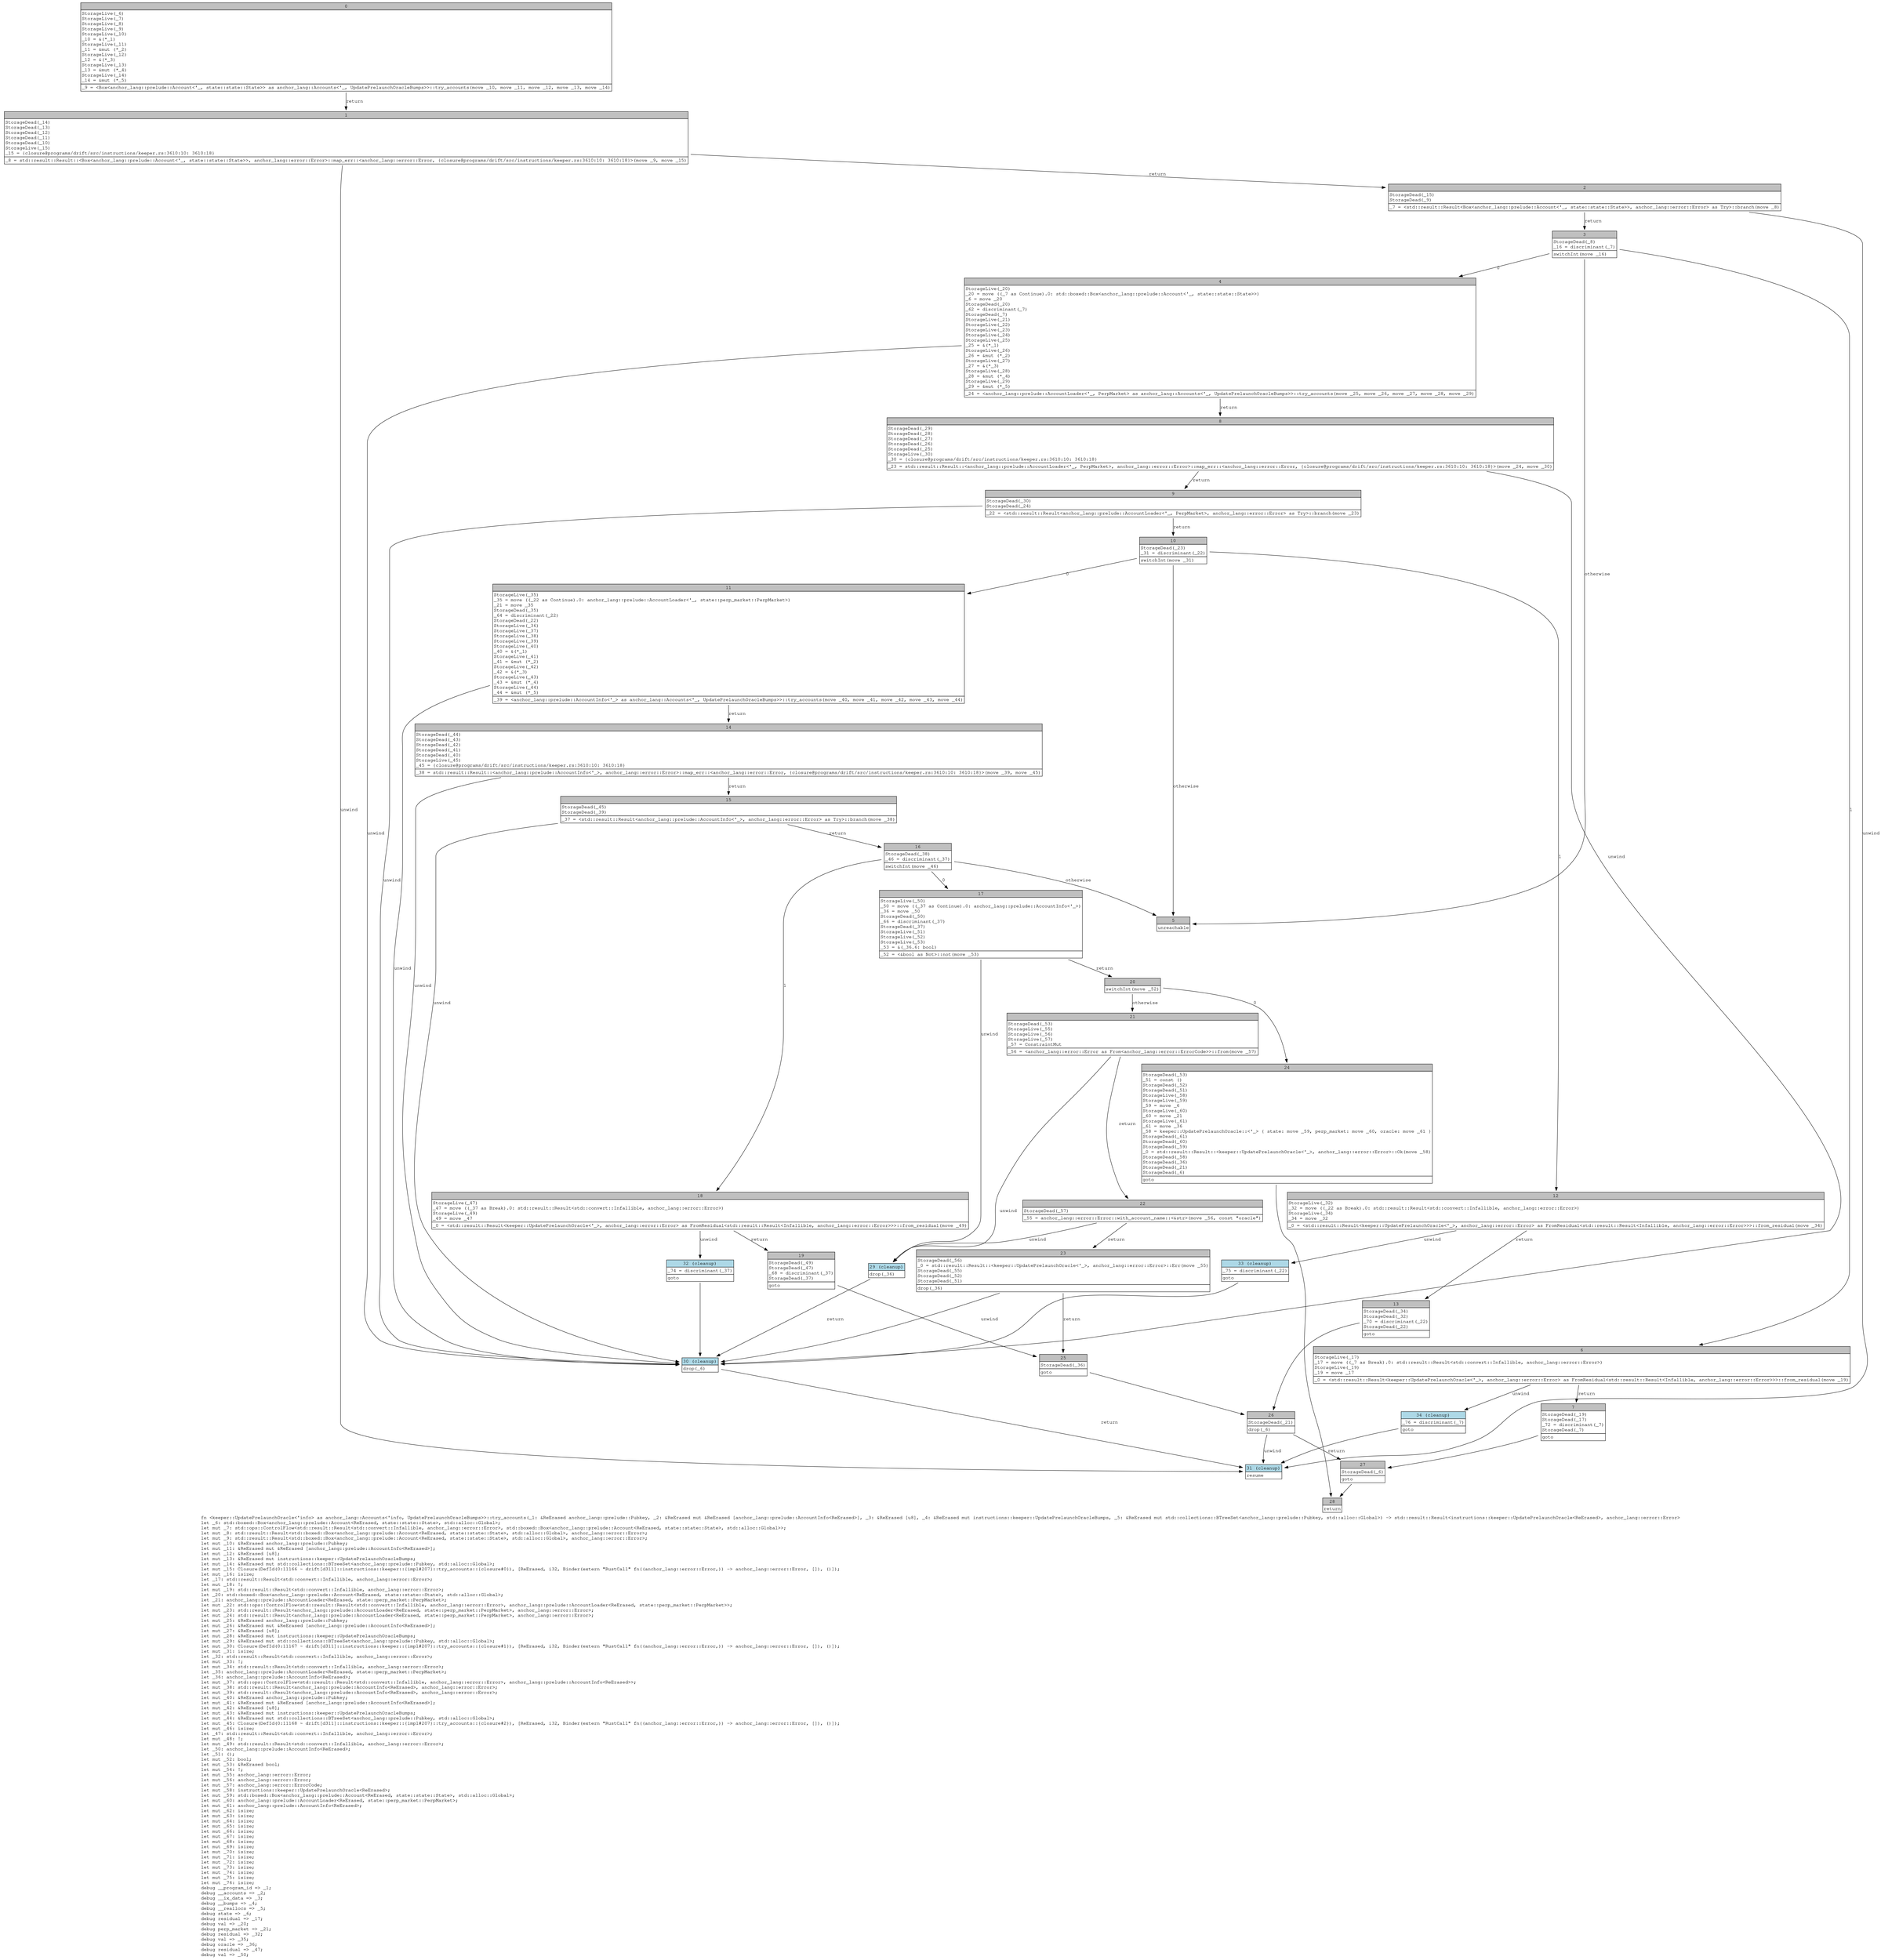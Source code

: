 digraph Mir_0_11165 {
    graph [fontname="Courier, monospace"];
    node [fontname="Courier, monospace"];
    edge [fontname="Courier, monospace"];
    label=<fn &lt;keeper::UpdatePrelaunchOracle&lt;'info&gt; as anchor_lang::Accounts&lt;'info, UpdatePrelaunchOracleBumps&gt;&gt;::try_accounts(_1: &amp;ReErased anchor_lang::prelude::Pubkey, _2: &amp;ReErased mut &amp;ReErased [anchor_lang::prelude::AccountInfo&lt;ReErased&gt;], _3: &amp;ReErased [u8], _4: &amp;ReErased mut instructions::keeper::UpdatePrelaunchOracleBumps, _5: &amp;ReErased mut std::collections::BTreeSet&lt;anchor_lang::prelude::Pubkey, std::alloc::Global&gt;) -&gt; std::result::Result&lt;instructions::keeper::UpdatePrelaunchOracle&lt;ReErased&gt;, anchor_lang::error::Error&gt;<br align="left"/>let _6: std::boxed::Box&lt;anchor_lang::prelude::Account&lt;ReErased, state::state::State&gt;, std::alloc::Global&gt;;<br align="left"/>let mut _7: std::ops::ControlFlow&lt;std::result::Result&lt;std::convert::Infallible, anchor_lang::error::Error&gt;, std::boxed::Box&lt;anchor_lang::prelude::Account&lt;ReErased, state::state::State&gt;, std::alloc::Global&gt;&gt;;<br align="left"/>let mut _8: std::result::Result&lt;std::boxed::Box&lt;anchor_lang::prelude::Account&lt;ReErased, state::state::State&gt;, std::alloc::Global&gt;, anchor_lang::error::Error&gt;;<br align="left"/>let mut _9: std::result::Result&lt;std::boxed::Box&lt;anchor_lang::prelude::Account&lt;ReErased, state::state::State&gt;, std::alloc::Global&gt;, anchor_lang::error::Error&gt;;<br align="left"/>let mut _10: &amp;ReErased anchor_lang::prelude::Pubkey;<br align="left"/>let mut _11: &amp;ReErased mut &amp;ReErased [anchor_lang::prelude::AccountInfo&lt;ReErased&gt;];<br align="left"/>let mut _12: &amp;ReErased [u8];<br align="left"/>let mut _13: &amp;ReErased mut instructions::keeper::UpdatePrelaunchOracleBumps;<br align="left"/>let mut _14: &amp;ReErased mut std::collections::BTreeSet&lt;anchor_lang::prelude::Pubkey, std::alloc::Global&gt;;<br align="left"/>let mut _15: Closure(DefId(0:11166 ~ drift[d311]::instructions::keeper::{impl#207}::try_accounts::{closure#0}), [ReErased, i32, Binder(extern &quot;RustCall&quot; fn((anchor_lang::error::Error,)) -&gt; anchor_lang::error::Error, []), ()]);<br align="left"/>let mut _16: isize;<br align="left"/>let _17: std::result::Result&lt;std::convert::Infallible, anchor_lang::error::Error&gt;;<br align="left"/>let mut _18: !;<br align="left"/>let mut _19: std::result::Result&lt;std::convert::Infallible, anchor_lang::error::Error&gt;;<br align="left"/>let _20: std::boxed::Box&lt;anchor_lang::prelude::Account&lt;ReErased, state::state::State&gt;, std::alloc::Global&gt;;<br align="left"/>let _21: anchor_lang::prelude::AccountLoader&lt;ReErased, state::perp_market::PerpMarket&gt;;<br align="left"/>let mut _22: std::ops::ControlFlow&lt;std::result::Result&lt;std::convert::Infallible, anchor_lang::error::Error&gt;, anchor_lang::prelude::AccountLoader&lt;ReErased, state::perp_market::PerpMarket&gt;&gt;;<br align="left"/>let mut _23: std::result::Result&lt;anchor_lang::prelude::AccountLoader&lt;ReErased, state::perp_market::PerpMarket&gt;, anchor_lang::error::Error&gt;;<br align="left"/>let mut _24: std::result::Result&lt;anchor_lang::prelude::AccountLoader&lt;ReErased, state::perp_market::PerpMarket&gt;, anchor_lang::error::Error&gt;;<br align="left"/>let mut _25: &amp;ReErased anchor_lang::prelude::Pubkey;<br align="left"/>let mut _26: &amp;ReErased mut &amp;ReErased [anchor_lang::prelude::AccountInfo&lt;ReErased&gt;];<br align="left"/>let mut _27: &amp;ReErased [u8];<br align="left"/>let mut _28: &amp;ReErased mut instructions::keeper::UpdatePrelaunchOracleBumps;<br align="left"/>let mut _29: &amp;ReErased mut std::collections::BTreeSet&lt;anchor_lang::prelude::Pubkey, std::alloc::Global&gt;;<br align="left"/>let mut _30: Closure(DefId(0:11167 ~ drift[d311]::instructions::keeper::{impl#207}::try_accounts::{closure#1}), [ReErased, i32, Binder(extern &quot;RustCall&quot; fn((anchor_lang::error::Error,)) -&gt; anchor_lang::error::Error, []), ()]);<br align="left"/>let mut _31: isize;<br align="left"/>let _32: std::result::Result&lt;std::convert::Infallible, anchor_lang::error::Error&gt;;<br align="left"/>let mut _33: !;<br align="left"/>let mut _34: std::result::Result&lt;std::convert::Infallible, anchor_lang::error::Error&gt;;<br align="left"/>let _35: anchor_lang::prelude::AccountLoader&lt;ReErased, state::perp_market::PerpMarket&gt;;<br align="left"/>let _36: anchor_lang::prelude::AccountInfo&lt;ReErased&gt;;<br align="left"/>let mut _37: std::ops::ControlFlow&lt;std::result::Result&lt;std::convert::Infallible, anchor_lang::error::Error&gt;, anchor_lang::prelude::AccountInfo&lt;ReErased&gt;&gt;;<br align="left"/>let mut _38: std::result::Result&lt;anchor_lang::prelude::AccountInfo&lt;ReErased&gt;, anchor_lang::error::Error&gt;;<br align="left"/>let mut _39: std::result::Result&lt;anchor_lang::prelude::AccountInfo&lt;ReErased&gt;, anchor_lang::error::Error&gt;;<br align="left"/>let mut _40: &amp;ReErased anchor_lang::prelude::Pubkey;<br align="left"/>let mut _41: &amp;ReErased mut &amp;ReErased [anchor_lang::prelude::AccountInfo&lt;ReErased&gt;];<br align="left"/>let mut _42: &amp;ReErased [u8];<br align="left"/>let mut _43: &amp;ReErased mut instructions::keeper::UpdatePrelaunchOracleBumps;<br align="left"/>let mut _44: &amp;ReErased mut std::collections::BTreeSet&lt;anchor_lang::prelude::Pubkey, std::alloc::Global&gt;;<br align="left"/>let mut _45: Closure(DefId(0:11168 ~ drift[d311]::instructions::keeper::{impl#207}::try_accounts::{closure#2}), [ReErased, i32, Binder(extern &quot;RustCall&quot; fn((anchor_lang::error::Error,)) -&gt; anchor_lang::error::Error, []), ()]);<br align="left"/>let mut _46: isize;<br align="left"/>let _47: std::result::Result&lt;std::convert::Infallible, anchor_lang::error::Error&gt;;<br align="left"/>let mut _48: !;<br align="left"/>let mut _49: std::result::Result&lt;std::convert::Infallible, anchor_lang::error::Error&gt;;<br align="left"/>let _50: anchor_lang::prelude::AccountInfo&lt;ReErased&gt;;<br align="left"/>let _51: ();<br align="left"/>let mut _52: bool;<br align="left"/>let mut _53: &amp;ReErased bool;<br align="left"/>let mut _54: !;<br align="left"/>let mut _55: anchor_lang::error::Error;<br align="left"/>let mut _56: anchor_lang::error::Error;<br align="left"/>let mut _57: anchor_lang::error::ErrorCode;<br align="left"/>let mut _58: instructions::keeper::UpdatePrelaunchOracle&lt;ReErased&gt;;<br align="left"/>let mut _59: std::boxed::Box&lt;anchor_lang::prelude::Account&lt;ReErased, state::state::State&gt;, std::alloc::Global&gt;;<br align="left"/>let mut _60: anchor_lang::prelude::AccountLoader&lt;ReErased, state::perp_market::PerpMarket&gt;;<br align="left"/>let mut _61: anchor_lang::prelude::AccountInfo&lt;ReErased&gt;;<br align="left"/>let mut _62: isize;<br align="left"/>let mut _63: isize;<br align="left"/>let mut _64: isize;<br align="left"/>let mut _65: isize;<br align="left"/>let mut _66: isize;<br align="left"/>let mut _67: isize;<br align="left"/>let mut _68: isize;<br align="left"/>let mut _69: isize;<br align="left"/>let mut _70: isize;<br align="left"/>let mut _71: isize;<br align="left"/>let mut _72: isize;<br align="left"/>let mut _73: isize;<br align="left"/>let mut _74: isize;<br align="left"/>let mut _75: isize;<br align="left"/>let mut _76: isize;<br align="left"/>debug __program_id =&gt; _1;<br align="left"/>debug __accounts =&gt; _2;<br align="left"/>debug __ix_data =&gt; _3;<br align="left"/>debug __bumps =&gt; _4;<br align="left"/>debug __reallocs =&gt; _5;<br align="left"/>debug state =&gt; _6;<br align="left"/>debug residual =&gt; _17;<br align="left"/>debug val =&gt; _20;<br align="left"/>debug perp_market =&gt; _21;<br align="left"/>debug residual =&gt; _32;<br align="left"/>debug val =&gt; _35;<br align="left"/>debug oracle =&gt; _36;<br align="left"/>debug residual =&gt; _47;<br align="left"/>debug val =&gt; _50;<br align="left"/>>;
    bb0__0_11165 [shape="none", label=<<table border="0" cellborder="1" cellspacing="0"><tr><td bgcolor="gray" align="center" colspan="1">0</td></tr><tr><td align="left" balign="left">StorageLive(_6)<br/>StorageLive(_7)<br/>StorageLive(_8)<br/>StorageLive(_9)<br/>StorageLive(_10)<br/>_10 = &amp;(*_1)<br/>StorageLive(_11)<br/>_11 = &amp;mut (*_2)<br/>StorageLive(_12)<br/>_12 = &amp;(*_3)<br/>StorageLive(_13)<br/>_13 = &amp;mut (*_4)<br/>StorageLive(_14)<br/>_14 = &amp;mut (*_5)<br/></td></tr><tr><td align="left">_9 = &lt;Box&lt;anchor_lang::prelude::Account&lt;'_, state::state::State&gt;&gt; as anchor_lang::Accounts&lt;'_, UpdatePrelaunchOracleBumps&gt;&gt;::try_accounts(move _10, move _11, move _12, move _13, move _14)</td></tr></table>>];
    bb1__0_11165 [shape="none", label=<<table border="0" cellborder="1" cellspacing="0"><tr><td bgcolor="gray" align="center" colspan="1">1</td></tr><tr><td align="left" balign="left">StorageDead(_14)<br/>StorageDead(_13)<br/>StorageDead(_12)<br/>StorageDead(_11)<br/>StorageDead(_10)<br/>StorageLive(_15)<br/>_15 = {closure@programs/drift/src/instructions/keeper.rs:3610:10: 3610:18}<br/></td></tr><tr><td align="left">_8 = std::result::Result::&lt;Box&lt;anchor_lang::prelude::Account&lt;'_, state::state::State&gt;&gt;, anchor_lang::error::Error&gt;::map_err::&lt;anchor_lang::error::Error, {closure@programs/drift/src/instructions/keeper.rs:3610:10: 3610:18}&gt;(move _9, move _15)</td></tr></table>>];
    bb2__0_11165 [shape="none", label=<<table border="0" cellborder="1" cellspacing="0"><tr><td bgcolor="gray" align="center" colspan="1">2</td></tr><tr><td align="left" balign="left">StorageDead(_15)<br/>StorageDead(_9)<br/></td></tr><tr><td align="left">_7 = &lt;std::result::Result&lt;Box&lt;anchor_lang::prelude::Account&lt;'_, state::state::State&gt;&gt;, anchor_lang::error::Error&gt; as Try&gt;::branch(move _8)</td></tr></table>>];
    bb3__0_11165 [shape="none", label=<<table border="0" cellborder="1" cellspacing="0"><tr><td bgcolor="gray" align="center" colspan="1">3</td></tr><tr><td align="left" balign="left">StorageDead(_8)<br/>_16 = discriminant(_7)<br/></td></tr><tr><td align="left">switchInt(move _16)</td></tr></table>>];
    bb4__0_11165 [shape="none", label=<<table border="0" cellborder="1" cellspacing="0"><tr><td bgcolor="gray" align="center" colspan="1">4</td></tr><tr><td align="left" balign="left">StorageLive(_20)<br/>_20 = move ((_7 as Continue).0: std::boxed::Box&lt;anchor_lang::prelude::Account&lt;'_, state::state::State&gt;&gt;)<br/>_6 = move _20<br/>StorageDead(_20)<br/>_62 = discriminant(_7)<br/>StorageDead(_7)<br/>StorageLive(_21)<br/>StorageLive(_22)<br/>StorageLive(_23)<br/>StorageLive(_24)<br/>StorageLive(_25)<br/>_25 = &amp;(*_1)<br/>StorageLive(_26)<br/>_26 = &amp;mut (*_2)<br/>StorageLive(_27)<br/>_27 = &amp;(*_3)<br/>StorageLive(_28)<br/>_28 = &amp;mut (*_4)<br/>StorageLive(_29)<br/>_29 = &amp;mut (*_5)<br/></td></tr><tr><td align="left">_24 = &lt;anchor_lang::prelude::AccountLoader&lt;'_, PerpMarket&gt; as anchor_lang::Accounts&lt;'_, UpdatePrelaunchOracleBumps&gt;&gt;::try_accounts(move _25, move _26, move _27, move _28, move _29)</td></tr></table>>];
    bb5__0_11165 [shape="none", label=<<table border="0" cellborder="1" cellspacing="0"><tr><td bgcolor="gray" align="center" colspan="1">5</td></tr><tr><td align="left">unreachable</td></tr></table>>];
    bb6__0_11165 [shape="none", label=<<table border="0" cellborder="1" cellspacing="0"><tr><td bgcolor="gray" align="center" colspan="1">6</td></tr><tr><td align="left" balign="left">StorageLive(_17)<br/>_17 = move ((_7 as Break).0: std::result::Result&lt;std::convert::Infallible, anchor_lang::error::Error&gt;)<br/>StorageLive(_19)<br/>_19 = move _17<br/></td></tr><tr><td align="left">_0 = &lt;std::result::Result&lt;keeper::UpdatePrelaunchOracle&lt;'_&gt;, anchor_lang::error::Error&gt; as FromResidual&lt;std::result::Result&lt;Infallible, anchor_lang::error::Error&gt;&gt;&gt;::from_residual(move _19)</td></tr></table>>];
    bb7__0_11165 [shape="none", label=<<table border="0" cellborder="1" cellspacing="0"><tr><td bgcolor="gray" align="center" colspan="1">7</td></tr><tr><td align="left" balign="left">StorageDead(_19)<br/>StorageDead(_17)<br/>_72 = discriminant(_7)<br/>StorageDead(_7)<br/></td></tr><tr><td align="left">goto</td></tr></table>>];
    bb8__0_11165 [shape="none", label=<<table border="0" cellborder="1" cellspacing="0"><tr><td bgcolor="gray" align="center" colspan="1">8</td></tr><tr><td align="left" balign="left">StorageDead(_29)<br/>StorageDead(_28)<br/>StorageDead(_27)<br/>StorageDead(_26)<br/>StorageDead(_25)<br/>StorageLive(_30)<br/>_30 = {closure@programs/drift/src/instructions/keeper.rs:3610:10: 3610:18}<br/></td></tr><tr><td align="left">_23 = std::result::Result::&lt;anchor_lang::prelude::AccountLoader&lt;'_, PerpMarket&gt;, anchor_lang::error::Error&gt;::map_err::&lt;anchor_lang::error::Error, {closure@programs/drift/src/instructions/keeper.rs:3610:10: 3610:18}&gt;(move _24, move _30)</td></tr></table>>];
    bb9__0_11165 [shape="none", label=<<table border="0" cellborder="1" cellspacing="0"><tr><td bgcolor="gray" align="center" colspan="1">9</td></tr><tr><td align="left" balign="left">StorageDead(_30)<br/>StorageDead(_24)<br/></td></tr><tr><td align="left">_22 = &lt;std::result::Result&lt;anchor_lang::prelude::AccountLoader&lt;'_, PerpMarket&gt;, anchor_lang::error::Error&gt; as Try&gt;::branch(move _23)</td></tr></table>>];
    bb10__0_11165 [shape="none", label=<<table border="0" cellborder="1" cellspacing="0"><tr><td bgcolor="gray" align="center" colspan="1">10</td></tr><tr><td align="left" balign="left">StorageDead(_23)<br/>_31 = discriminant(_22)<br/></td></tr><tr><td align="left">switchInt(move _31)</td></tr></table>>];
    bb11__0_11165 [shape="none", label=<<table border="0" cellborder="1" cellspacing="0"><tr><td bgcolor="gray" align="center" colspan="1">11</td></tr><tr><td align="left" balign="left">StorageLive(_35)<br/>_35 = move ((_22 as Continue).0: anchor_lang::prelude::AccountLoader&lt;'_, state::perp_market::PerpMarket&gt;)<br/>_21 = move _35<br/>StorageDead(_35)<br/>_64 = discriminant(_22)<br/>StorageDead(_22)<br/>StorageLive(_36)<br/>StorageLive(_37)<br/>StorageLive(_38)<br/>StorageLive(_39)<br/>StorageLive(_40)<br/>_40 = &amp;(*_1)<br/>StorageLive(_41)<br/>_41 = &amp;mut (*_2)<br/>StorageLive(_42)<br/>_42 = &amp;(*_3)<br/>StorageLive(_43)<br/>_43 = &amp;mut (*_4)<br/>StorageLive(_44)<br/>_44 = &amp;mut (*_5)<br/></td></tr><tr><td align="left">_39 = &lt;anchor_lang::prelude::AccountInfo&lt;'_&gt; as anchor_lang::Accounts&lt;'_, UpdatePrelaunchOracleBumps&gt;&gt;::try_accounts(move _40, move _41, move _42, move _43, move _44)</td></tr></table>>];
    bb12__0_11165 [shape="none", label=<<table border="0" cellborder="1" cellspacing="0"><tr><td bgcolor="gray" align="center" colspan="1">12</td></tr><tr><td align="left" balign="left">StorageLive(_32)<br/>_32 = move ((_22 as Break).0: std::result::Result&lt;std::convert::Infallible, anchor_lang::error::Error&gt;)<br/>StorageLive(_34)<br/>_34 = move _32<br/></td></tr><tr><td align="left">_0 = &lt;std::result::Result&lt;keeper::UpdatePrelaunchOracle&lt;'_&gt;, anchor_lang::error::Error&gt; as FromResidual&lt;std::result::Result&lt;Infallible, anchor_lang::error::Error&gt;&gt;&gt;::from_residual(move _34)</td></tr></table>>];
    bb13__0_11165 [shape="none", label=<<table border="0" cellborder="1" cellspacing="0"><tr><td bgcolor="gray" align="center" colspan="1">13</td></tr><tr><td align="left" balign="left">StorageDead(_34)<br/>StorageDead(_32)<br/>_70 = discriminant(_22)<br/>StorageDead(_22)<br/></td></tr><tr><td align="left">goto</td></tr></table>>];
    bb14__0_11165 [shape="none", label=<<table border="0" cellborder="1" cellspacing="0"><tr><td bgcolor="gray" align="center" colspan="1">14</td></tr><tr><td align="left" balign="left">StorageDead(_44)<br/>StorageDead(_43)<br/>StorageDead(_42)<br/>StorageDead(_41)<br/>StorageDead(_40)<br/>StorageLive(_45)<br/>_45 = {closure@programs/drift/src/instructions/keeper.rs:3610:10: 3610:18}<br/></td></tr><tr><td align="left">_38 = std::result::Result::&lt;anchor_lang::prelude::AccountInfo&lt;'_&gt;, anchor_lang::error::Error&gt;::map_err::&lt;anchor_lang::error::Error, {closure@programs/drift/src/instructions/keeper.rs:3610:10: 3610:18}&gt;(move _39, move _45)</td></tr></table>>];
    bb15__0_11165 [shape="none", label=<<table border="0" cellborder="1" cellspacing="0"><tr><td bgcolor="gray" align="center" colspan="1">15</td></tr><tr><td align="left" balign="left">StorageDead(_45)<br/>StorageDead(_39)<br/></td></tr><tr><td align="left">_37 = &lt;std::result::Result&lt;anchor_lang::prelude::AccountInfo&lt;'_&gt;, anchor_lang::error::Error&gt; as Try&gt;::branch(move _38)</td></tr></table>>];
    bb16__0_11165 [shape="none", label=<<table border="0" cellborder="1" cellspacing="0"><tr><td bgcolor="gray" align="center" colspan="1">16</td></tr><tr><td align="left" balign="left">StorageDead(_38)<br/>_46 = discriminant(_37)<br/></td></tr><tr><td align="left">switchInt(move _46)</td></tr></table>>];
    bb17__0_11165 [shape="none", label=<<table border="0" cellborder="1" cellspacing="0"><tr><td bgcolor="gray" align="center" colspan="1">17</td></tr><tr><td align="left" balign="left">StorageLive(_50)<br/>_50 = move ((_37 as Continue).0: anchor_lang::prelude::AccountInfo&lt;'_&gt;)<br/>_36 = move _50<br/>StorageDead(_50)<br/>_66 = discriminant(_37)<br/>StorageDead(_37)<br/>StorageLive(_51)<br/>StorageLive(_52)<br/>StorageLive(_53)<br/>_53 = &amp;(_36.6: bool)<br/></td></tr><tr><td align="left">_52 = &lt;&amp;bool as Not&gt;::not(move _53)</td></tr></table>>];
    bb18__0_11165 [shape="none", label=<<table border="0" cellborder="1" cellspacing="0"><tr><td bgcolor="gray" align="center" colspan="1">18</td></tr><tr><td align="left" balign="left">StorageLive(_47)<br/>_47 = move ((_37 as Break).0: std::result::Result&lt;std::convert::Infallible, anchor_lang::error::Error&gt;)<br/>StorageLive(_49)<br/>_49 = move _47<br/></td></tr><tr><td align="left">_0 = &lt;std::result::Result&lt;keeper::UpdatePrelaunchOracle&lt;'_&gt;, anchor_lang::error::Error&gt; as FromResidual&lt;std::result::Result&lt;Infallible, anchor_lang::error::Error&gt;&gt;&gt;::from_residual(move _49)</td></tr></table>>];
    bb19__0_11165 [shape="none", label=<<table border="0" cellborder="1" cellspacing="0"><tr><td bgcolor="gray" align="center" colspan="1">19</td></tr><tr><td align="left" balign="left">StorageDead(_49)<br/>StorageDead(_47)<br/>_68 = discriminant(_37)<br/>StorageDead(_37)<br/></td></tr><tr><td align="left">goto</td></tr></table>>];
    bb20__0_11165 [shape="none", label=<<table border="0" cellborder="1" cellspacing="0"><tr><td bgcolor="gray" align="center" colspan="1">20</td></tr><tr><td align="left">switchInt(move _52)</td></tr></table>>];
    bb21__0_11165 [shape="none", label=<<table border="0" cellborder="1" cellspacing="0"><tr><td bgcolor="gray" align="center" colspan="1">21</td></tr><tr><td align="left" balign="left">StorageDead(_53)<br/>StorageLive(_55)<br/>StorageLive(_56)<br/>StorageLive(_57)<br/>_57 = ConstraintMut<br/></td></tr><tr><td align="left">_56 = &lt;anchor_lang::error::Error as From&lt;anchor_lang::error::ErrorCode&gt;&gt;::from(move _57)</td></tr></table>>];
    bb22__0_11165 [shape="none", label=<<table border="0" cellborder="1" cellspacing="0"><tr><td bgcolor="gray" align="center" colspan="1">22</td></tr><tr><td align="left" balign="left">StorageDead(_57)<br/></td></tr><tr><td align="left">_55 = anchor_lang::error::Error::with_account_name::&lt;&amp;str&gt;(move _56, const &quot;oracle&quot;)</td></tr></table>>];
    bb23__0_11165 [shape="none", label=<<table border="0" cellborder="1" cellspacing="0"><tr><td bgcolor="gray" align="center" colspan="1">23</td></tr><tr><td align="left" balign="left">StorageDead(_56)<br/>_0 = std::result::Result::&lt;keeper::UpdatePrelaunchOracle&lt;'_&gt;, anchor_lang::error::Error&gt;::Err(move _55)<br/>StorageDead(_55)<br/>StorageDead(_52)<br/>StorageDead(_51)<br/></td></tr><tr><td align="left">drop(_36)</td></tr></table>>];
    bb24__0_11165 [shape="none", label=<<table border="0" cellborder="1" cellspacing="0"><tr><td bgcolor="gray" align="center" colspan="1">24</td></tr><tr><td align="left" balign="left">StorageDead(_53)<br/>_51 = const ()<br/>StorageDead(_52)<br/>StorageDead(_51)<br/>StorageLive(_58)<br/>StorageLive(_59)<br/>_59 = move _6<br/>StorageLive(_60)<br/>_60 = move _21<br/>StorageLive(_61)<br/>_61 = move _36<br/>_58 = keeper::UpdatePrelaunchOracle::&lt;'_&gt; { state: move _59, perp_market: move _60, oracle: move _61 }<br/>StorageDead(_61)<br/>StorageDead(_60)<br/>StorageDead(_59)<br/>_0 = std::result::Result::&lt;keeper::UpdatePrelaunchOracle&lt;'_&gt;, anchor_lang::error::Error&gt;::Ok(move _58)<br/>StorageDead(_58)<br/>StorageDead(_36)<br/>StorageDead(_21)<br/>StorageDead(_6)<br/></td></tr><tr><td align="left">goto</td></tr></table>>];
    bb25__0_11165 [shape="none", label=<<table border="0" cellborder="1" cellspacing="0"><tr><td bgcolor="gray" align="center" colspan="1">25</td></tr><tr><td align="left" balign="left">StorageDead(_36)<br/></td></tr><tr><td align="left">goto</td></tr></table>>];
    bb26__0_11165 [shape="none", label=<<table border="0" cellborder="1" cellspacing="0"><tr><td bgcolor="gray" align="center" colspan="1">26</td></tr><tr><td align="left" balign="left">StorageDead(_21)<br/></td></tr><tr><td align="left">drop(_6)</td></tr></table>>];
    bb27__0_11165 [shape="none", label=<<table border="0" cellborder="1" cellspacing="0"><tr><td bgcolor="gray" align="center" colspan="1">27</td></tr><tr><td align="left" balign="left">StorageDead(_6)<br/></td></tr><tr><td align="left">goto</td></tr></table>>];
    bb28__0_11165 [shape="none", label=<<table border="0" cellborder="1" cellspacing="0"><tr><td bgcolor="gray" align="center" colspan="1">28</td></tr><tr><td align="left">return</td></tr></table>>];
    bb29__0_11165 [shape="none", label=<<table border="0" cellborder="1" cellspacing="0"><tr><td bgcolor="lightblue" align="center" colspan="1">29 (cleanup)</td></tr><tr><td align="left">drop(_36)</td></tr></table>>];
    bb30__0_11165 [shape="none", label=<<table border="0" cellborder="1" cellspacing="0"><tr><td bgcolor="lightblue" align="center" colspan="1">30 (cleanup)</td></tr><tr><td align="left">drop(_6)</td></tr></table>>];
    bb31__0_11165 [shape="none", label=<<table border="0" cellborder="1" cellspacing="0"><tr><td bgcolor="lightblue" align="center" colspan="1">31 (cleanup)</td></tr><tr><td align="left">resume</td></tr></table>>];
    bb32__0_11165 [shape="none", label=<<table border="0" cellborder="1" cellspacing="0"><tr><td bgcolor="lightblue" align="center" colspan="1">32 (cleanup)</td></tr><tr><td align="left" balign="left">_74 = discriminant(_37)<br/></td></tr><tr><td align="left">goto</td></tr></table>>];
    bb33__0_11165 [shape="none", label=<<table border="0" cellborder="1" cellspacing="0"><tr><td bgcolor="lightblue" align="center" colspan="1">33 (cleanup)</td></tr><tr><td align="left" balign="left">_75 = discriminant(_22)<br/></td></tr><tr><td align="left">goto</td></tr></table>>];
    bb34__0_11165 [shape="none", label=<<table border="0" cellborder="1" cellspacing="0"><tr><td bgcolor="lightblue" align="center" colspan="1">34 (cleanup)</td></tr><tr><td align="left" balign="left">_76 = discriminant(_7)<br/></td></tr><tr><td align="left">goto</td></tr></table>>];
    bb0__0_11165 -> bb1__0_11165 [label="return"];
    bb1__0_11165 -> bb2__0_11165 [label="return"];
    bb1__0_11165 -> bb31__0_11165 [label="unwind"];
    bb2__0_11165 -> bb3__0_11165 [label="return"];
    bb2__0_11165 -> bb31__0_11165 [label="unwind"];
    bb3__0_11165 -> bb4__0_11165 [label="0"];
    bb3__0_11165 -> bb6__0_11165 [label="1"];
    bb3__0_11165 -> bb5__0_11165 [label="otherwise"];
    bb4__0_11165 -> bb8__0_11165 [label="return"];
    bb4__0_11165 -> bb30__0_11165 [label="unwind"];
    bb6__0_11165 -> bb7__0_11165 [label="return"];
    bb6__0_11165 -> bb34__0_11165 [label="unwind"];
    bb7__0_11165 -> bb27__0_11165 [label=""];
    bb8__0_11165 -> bb9__0_11165 [label="return"];
    bb8__0_11165 -> bb30__0_11165 [label="unwind"];
    bb9__0_11165 -> bb10__0_11165 [label="return"];
    bb9__0_11165 -> bb30__0_11165 [label="unwind"];
    bb10__0_11165 -> bb11__0_11165 [label="0"];
    bb10__0_11165 -> bb12__0_11165 [label="1"];
    bb10__0_11165 -> bb5__0_11165 [label="otherwise"];
    bb11__0_11165 -> bb14__0_11165 [label="return"];
    bb11__0_11165 -> bb30__0_11165 [label="unwind"];
    bb12__0_11165 -> bb13__0_11165 [label="return"];
    bb12__0_11165 -> bb33__0_11165 [label="unwind"];
    bb13__0_11165 -> bb26__0_11165 [label=""];
    bb14__0_11165 -> bb15__0_11165 [label="return"];
    bb14__0_11165 -> bb30__0_11165 [label="unwind"];
    bb15__0_11165 -> bb16__0_11165 [label="return"];
    bb15__0_11165 -> bb30__0_11165 [label="unwind"];
    bb16__0_11165 -> bb17__0_11165 [label="0"];
    bb16__0_11165 -> bb18__0_11165 [label="1"];
    bb16__0_11165 -> bb5__0_11165 [label="otherwise"];
    bb17__0_11165 -> bb20__0_11165 [label="return"];
    bb17__0_11165 -> bb29__0_11165 [label="unwind"];
    bb18__0_11165 -> bb19__0_11165 [label="return"];
    bb18__0_11165 -> bb32__0_11165 [label="unwind"];
    bb19__0_11165 -> bb25__0_11165 [label=""];
    bb20__0_11165 -> bb24__0_11165 [label="0"];
    bb20__0_11165 -> bb21__0_11165 [label="otherwise"];
    bb21__0_11165 -> bb22__0_11165 [label="return"];
    bb21__0_11165 -> bb29__0_11165 [label="unwind"];
    bb22__0_11165 -> bb23__0_11165 [label="return"];
    bb22__0_11165 -> bb29__0_11165 [label="unwind"];
    bb23__0_11165 -> bb25__0_11165 [label="return"];
    bb23__0_11165 -> bb30__0_11165 [label="unwind"];
    bb24__0_11165 -> bb28__0_11165 [label=""];
    bb25__0_11165 -> bb26__0_11165 [label=""];
    bb26__0_11165 -> bb27__0_11165 [label="return"];
    bb26__0_11165 -> bb31__0_11165 [label="unwind"];
    bb27__0_11165 -> bb28__0_11165 [label=""];
    bb29__0_11165 -> bb30__0_11165 [label="return"];
    bb30__0_11165 -> bb31__0_11165 [label="return"];
    bb32__0_11165 -> bb30__0_11165 [label=""];
    bb33__0_11165 -> bb30__0_11165 [label=""];
    bb34__0_11165 -> bb31__0_11165 [label=""];
}
